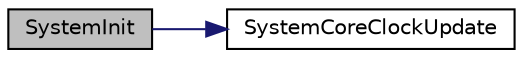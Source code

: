 digraph "SystemInit"
{
  edge [fontname="Helvetica",fontsize="10",labelfontname="Helvetica",labelfontsize="10"];
  node [fontname="Helvetica",fontsize="10",shape=record];
  rankdir="LR";
  Node3 [label="SystemInit",height=0.2,width=0.4,color="black", fillcolor="grey75", style="filled", fontcolor="black"];
  Node3 -> Node4 [color="midnightblue",fontsize="10",style="solid",fontname="Helvetica"];
  Node4 [label="SystemCoreClockUpdate",height=0.2,width=0.4,color="black", fillcolor="white", style="filled",URL="$group___s_t_m32_f7xx___system___private___functions.html#gae0c36a9591fe6e9c45ecb21a794f0f0f",tooltip="Update SystemCoreClock variable according to Clock Register Values. "];
}
